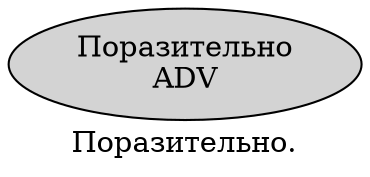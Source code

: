 digraph SENTENCE_4280 {
	graph [label="Поразительно."]
	node [style=filled]
		0 [label="Поразительно
ADV" color="" fillcolor=lightgray penwidth=1 shape=ellipse]
}